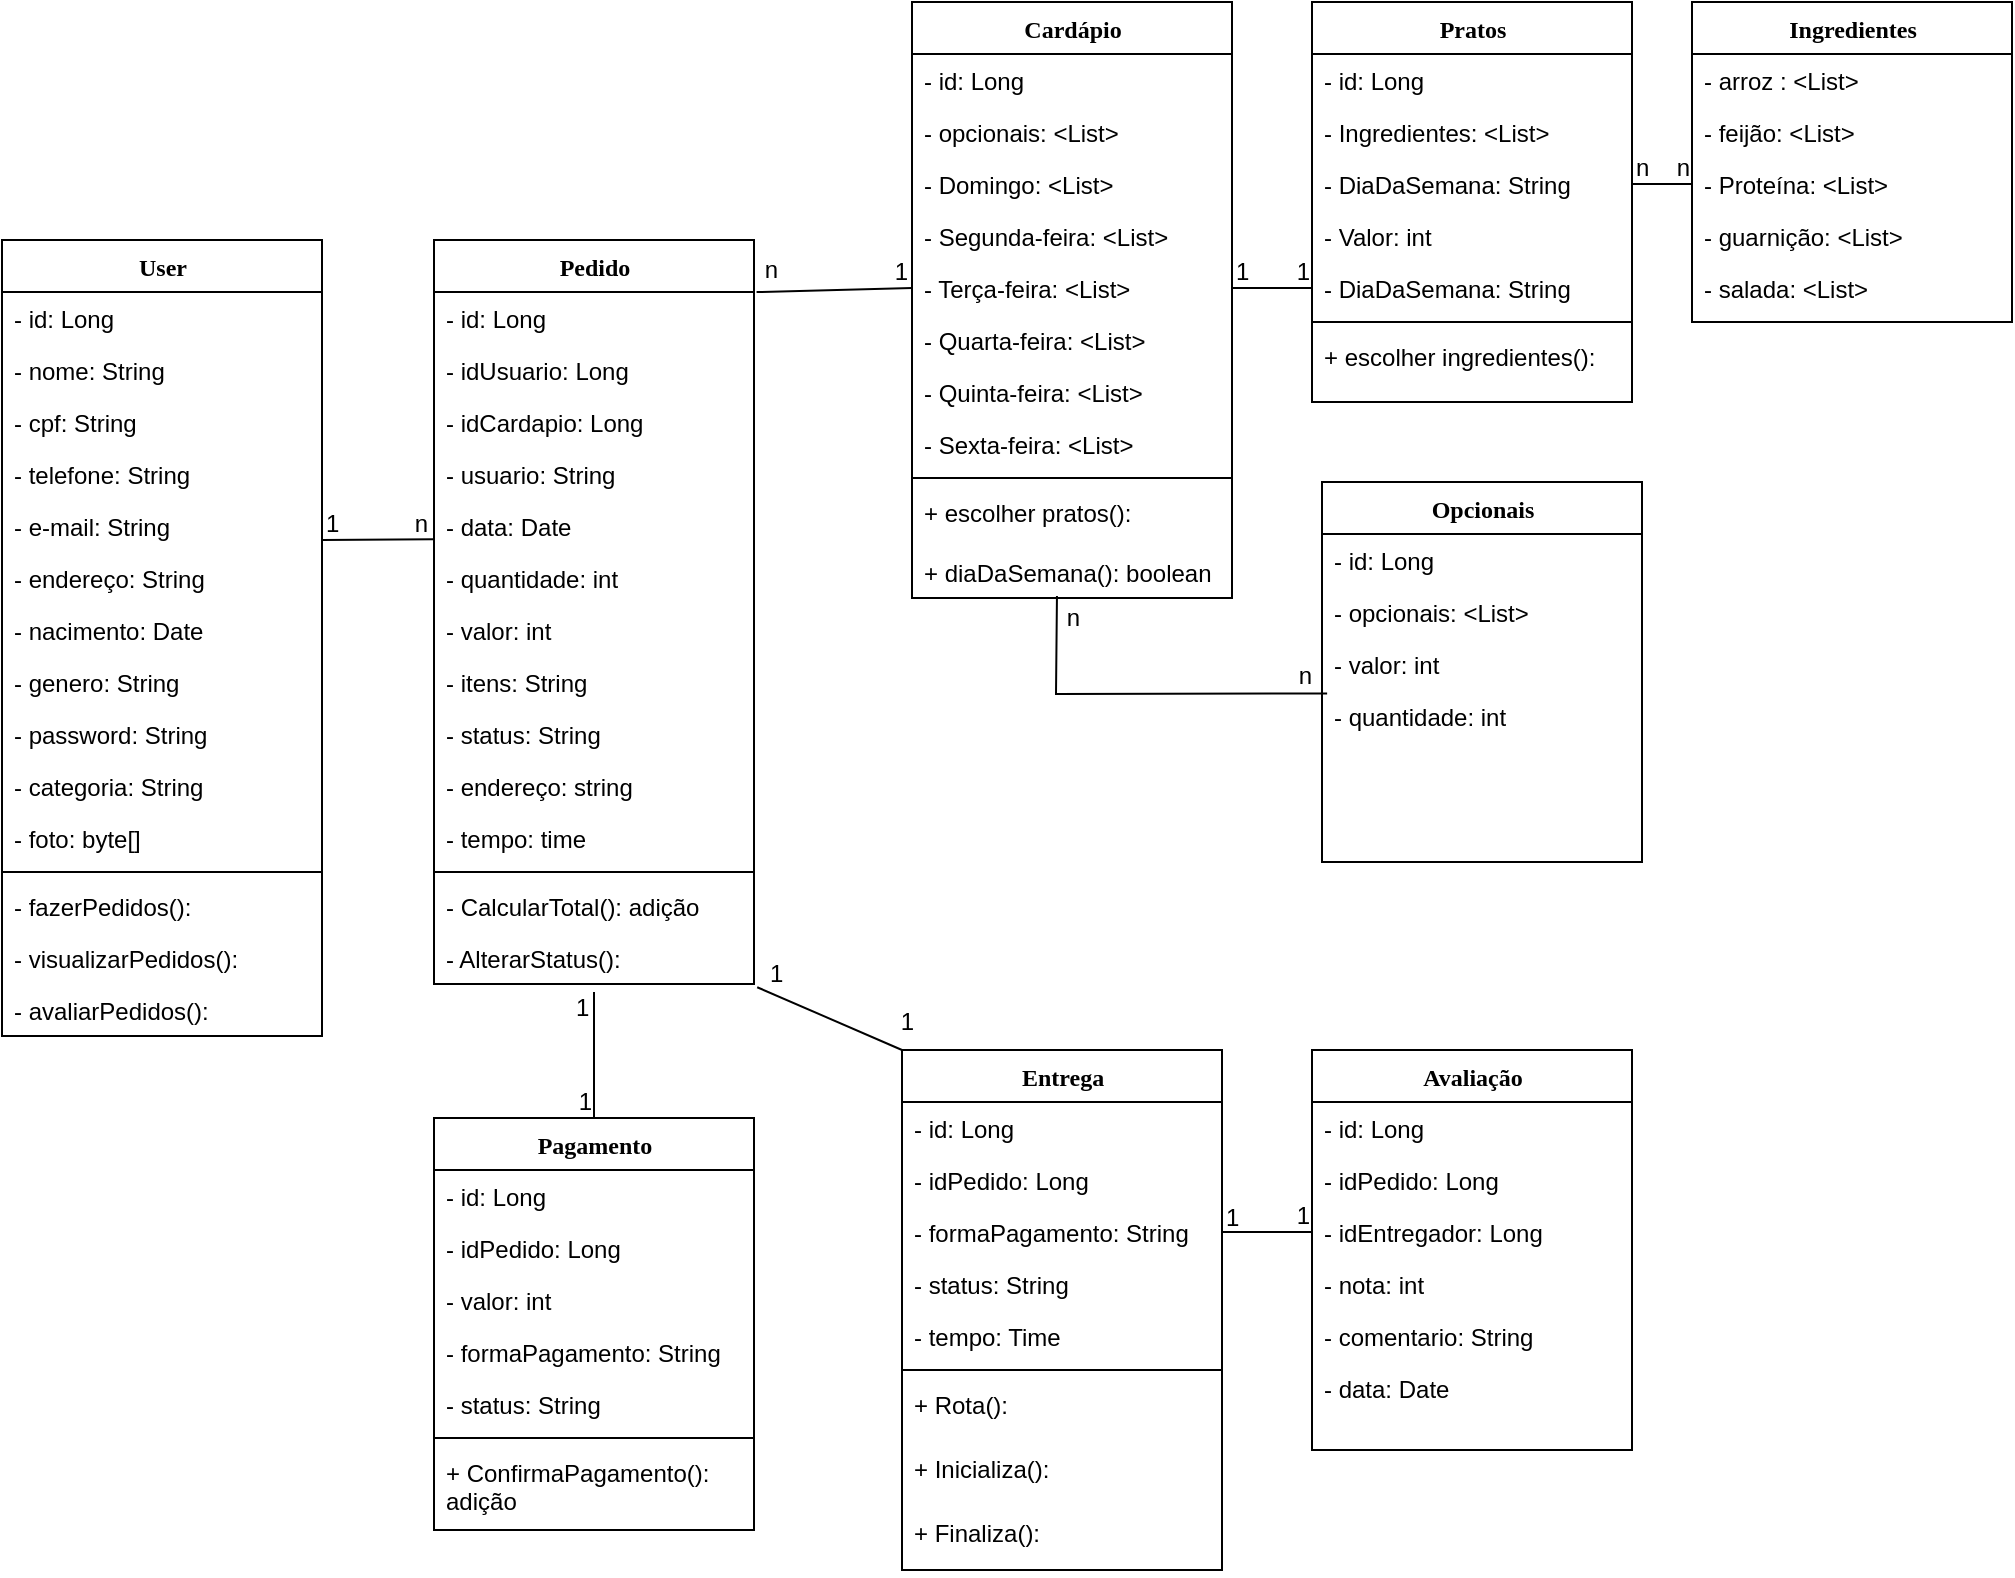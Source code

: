 <mxfile version="23.1.5" type="github">
  <diagram name="Page-1" id="9f46799a-70d6-7492-0946-bef42562c5a5">
    <mxGraphModel dx="1225" dy="448" grid="1" gridSize="10" guides="1" tooltips="1" connect="1" arrows="1" fold="1" page="1" pageScale="1" pageWidth="1100" pageHeight="850" background="none" math="0" shadow="0">
      <root>
        <mxCell id="0" />
        <mxCell id="1" parent="0" />
        <mxCell id="78961159f06e98e8-17" value="User" style="swimlane;html=1;fontStyle=1;align=center;verticalAlign=top;childLayout=stackLayout;horizontal=1;startSize=26;horizontalStack=0;resizeParent=1;resizeLast=0;collapsible=1;marginBottom=0;swimlaneFillColor=#ffffff;rounded=0;shadow=0;comic=0;labelBackgroundColor=none;strokeWidth=1;fillColor=none;fontFamily=Verdana;fontSize=12" parent="1" vertex="1">
          <mxGeometry x="20" y="139" width="160" height="398" as="geometry" />
        </mxCell>
        <mxCell id="78961159f06e98e8-21" value="- id: Long" style="text;html=1;strokeColor=none;fillColor=none;align=left;verticalAlign=top;spacingLeft=4;spacingRight=4;whiteSpace=wrap;overflow=hidden;rotatable=0;points=[[0,0.5],[1,0.5]];portConstraint=eastwest;" parent="78961159f06e98e8-17" vertex="1">
          <mxGeometry y="26" width="160" height="26" as="geometry" />
        </mxCell>
        <mxCell id="LVSfoBUtal7aQ-BoGcMX-21" value="- nome: String" style="text;html=1;strokeColor=none;fillColor=none;align=left;verticalAlign=top;spacingLeft=4;spacingRight=4;whiteSpace=wrap;overflow=hidden;rotatable=0;points=[[0,0.5],[1,0.5]];portConstraint=eastwest;" parent="78961159f06e98e8-17" vertex="1">
          <mxGeometry y="52" width="160" height="26" as="geometry" />
        </mxCell>
        <mxCell id="78961159f06e98e8-23" value="- cpf: String" style="text;html=1;strokeColor=none;fillColor=none;align=left;verticalAlign=top;spacingLeft=4;spacingRight=4;whiteSpace=wrap;overflow=hidden;rotatable=0;points=[[0,0.5],[1,0.5]];portConstraint=eastwest;" parent="78961159f06e98e8-17" vertex="1">
          <mxGeometry y="78" width="160" height="26" as="geometry" />
        </mxCell>
        <mxCell id="78961159f06e98e8-25" value="- telefone: String" style="text;html=1;strokeColor=none;fillColor=none;align=left;verticalAlign=top;spacingLeft=4;spacingRight=4;whiteSpace=wrap;overflow=hidden;rotatable=0;points=[[0,0.5],[1,0.5]];portConstraint=eastwest;" parent="78961159f06e98e8-17" vertex="1">
          <mxGeometry y="104" width="160" height="26" as="geometry" />
        </mxCell>
        <mxCell id="78961159f06e98e8-26" value="- e-mail: String" style="text;html=1;strokeColor=none;fillColor=none;align=left;verticalAlign=top;spacingLeft=4;spacingRight=4;whiteSpace=wrap;overflow=hidden;rotatable=0;points=[[0,0.5],[1,0.5]];portConstraint=eastwest;" parent="78961159f06e98e8-17" vertex="1">
          <mxGeometry y="130" width="160" height="26" as="geometry" />
        </mxCell>
        <mxCell id="78961159f06e98e8-24" value="- endereço: String&lt;div&gt;&lt;br&gt;&lt;/div&gt;" style="text;html=1;strokeColor=none;fillColor=none;align=left;verticalAlign=top;spacingLeft=4;spacingRight=4;whiteSpace=wrap;overflow=hidden;rotatable=0;points=[[0,0.5],[1,0.5]];portConstraint=eastwest;" parent="78961159f06e98e8-17" vertex="1">
          <mxGeometry y="156" width="160" height="26" as="geometry" />
        </mxCell>
        <mxCell id="LVSfoBUtal7aQ-BoGcMX-1" value="- nacimento: Date&lt;div&gt;&lt;br&gt;&lt;/div&gt;" style="text;html=1;strokeColor=none;fillColor=none;align=left;verticalAlign=top;spacingLeft=4;spacingRight=4;whiteSpace=wrap;overflow=hidden;rotatable=0;points=[[0,0.5],[1,0.5]];portConstraint=eastwest;" parent="78961159f06e98e8-17" vertex="1">
          <mxGeometry y="182" width="160" height="26" as="geometry" />
        </mxCell>
        <mxCell id="LVSfoBUtal7aQ-BoGcMX-2" value="- genero: String&lt;div&gt;&lt;br&gt;&lt;/div&gt;" style="text;html=1;strokeColor=none;fillColor=none;align=left;verticalAlign=top;spacingLeft=4;spacingRight=4;whiteSpace=wrap;overflow=hidden;rotatable=0;points=[[0,0.5],[1,0.5]];portConstraint=eastwest;" parent="78961159f06e98e8-17" vertex="1">
          <mxGeometry y="208" width="160" height="26" as="geometry" />
        </mxCell>
        <mxCell id="LVSfoBUtal7aQ-BoGcMX-3" value="- password: String&lt;div&gt;&lt;br&gt;&lt;/div&gt;" style="text;html=1;strokeColor=none;fillColor=none;align=left;verticalAlign=top;spacingLeft=4;spacingRight=4;whiteSpace=wrap;overflow=hidden;rotatable=0;points=[[0,0.5],[1,0.5]];portConstraint=eastwest;" parent="78961159f06e98e8-17" vertex="1">
          <mxGeometry y="234" width="160" height="26" as="geometry" />
        </mxCell>
        <mxCell id="LVSfoBUtal7aQ-BoGcMX-4" value="- categoria: String&lt;div&gt;&lt;br&gt;&lt;/div&gt;" style="text;html=1;strokeColor=none;fillColor=none;align=left;verticalAlign=top;spacingLeft=4;spacingRight=4;whiteSpace=wrap;overflow=hidden;rotatable=0;points=[[0,0.5],[1,0.5]];portConstraint=eastwest;" parent="78961159f06e98e8-17" vertex="1">
          <mxGeometry y="260" width="160" height="26" as="geometry" />
        </mxCell>
        <mxCell id="LVSfoBUtal7aQ-BoGcMX-5" value="- foto: byte[]&lt;div&gt;&lt;br&gt;&lt;/div&gt;" style="text;html=1;strokeColor=none;fillColor=none;align=left;verticalAlign=top;spacingLeft=4;spacingRight=4;whiteSpace=wrap;overflow=hidden;rotatable=0;points=[[0,0.5],[1,0.5]];portConstraint=eastwest;" parent="78961159f06e98e8-17" vertex="1">
          <mxGeometry y="286" width="160" height="26" as="geometry" />
        </mxCell>
        <mxCell id="78961159f06e98e8-19" value="" style="line;html=1;strokeWidth=1;fillColor=none;align=left;verticalAlign=middle;spacingTop=-1;spacingLeft=3;spacingRight=3;rotatable=0;labelPosition=right;points=[];portConstraint=eastwest;" parent="78961159f06e98e8-17" vertex="1">
          <mxGeometry y="312" width="160" height="8" as="geometry" />
        </mxCell>
        <mxCell id="LVSfoBUtal7aQ-BoGcMX-50" value="- fazerPedidos():" style="text;html=1;strokeColor=none;fillColor=none;align=left;verticalAlign=top;spacingLeft=4;spacingRight=4;whiteSpace=wrap;overflow=hidden;rotatable=0;points=[[0,0.5],[1,0.5]];portConstraint=eastwest;" parent="78961159f06e98e8-17" vertex="1">
          <mxGeometry y="320" width="160" height="26" as="geometry" />
        </mxCell>
        <mxCell id="LVSfoBUtal7aQ-BoGcMX-51" value="- visualizarPedidos():" style="text;html=1;strokeColor=none;fillColor=none;align=left;verticalAlign=top;spacingLeft=4;spacingRight=4;whiteSpace=wrap;overflow=hidden;rotatable=0;points=[[0,0.5],[1,0.5]];portConstraint=eastwest;" parent="78961159f06e98e8-17" vertex="1">
          <mxGeometry y="346" width="160" height="26" as="geometry" />
        </mxCell>
        <mxCell id="rGx-D_b44QxPL7IVL5x0-63" value="- avaliarPedidos():" style="text;html=1;strokeColor=none;fillColor=none;align=left;verticalAlign=top;spacingLeft=4;spacingRight=4;whiteSpace=wrap;overflow=hidden;rotatable=0;points=[[0,0.5],[1,0.5]];portConstraint=eastwest;" vertex="1" parent="78961159f06e98e8-17">
          <mxGeometry y="372" width="160" height="26" as="geometry" />
        </mxCell>
        <mxCell id="78961159f06e98e8-30" value="Cardápio" style="swimlane;html=1;fontStyle=1;align=center;verticalAlign=top;childLayout=stackLayout;horizontal=1;startSize=26;horizontalStack=0;resizeParent=1;resizeLast=0;collapsible=1;marginBottom=0;swimlaneFillColor=#ffffff;rounded=0;shadow=0;comic=0;labelBackgroundColor=none;strokeWidth=1;fillColor=none;fontFamily=Verdana;fontSize=12" parent="1" vertex="1">
          <mxGeometry x="475" y="20" width="160" height="298" as="geometry" />
        </mxCell>
        <mxCell id="78961159f06e98e8-31" value="- id: Long" style="text;html=1;strokeColor=none;fillColor=none;align=left;verticalAlign=top;spacingLeft=4;spacingRight=4;whiteSpace=wrap;overflow=hidden;rotatable=0;points=[[0,0.5],[1,0.5]];portConstraint=eastwest;" parent="78961159f06e98e8-30" vertex="1">
          <mxGeometry y="26" width="160" height="26" as="geometry" />
        </mxCell>
        <mxCell id="rGx-D_b44QxPL7IVL5x0-75" value="- opcionais: &amp;lt;List&amp;gt;" style="text;html=1;strokeColor=none;fillColor=none;align=left;verticalAlign=top;spacingLeft=4;spacingRight=4;whiteSpace=wrap;overflow=hidden;rotatable=0;points=[[0,0.5],[1,0.5]];portConstraint=eastwest;" vertex="1" parent="78961159f06e98e8-30">
          <mxGeometry y="52" width="160" height="26" as="geometry" />
        </mxCell>
        <mxCell id="rGx-D_b44QxPL7IVL5x0-22" value="- Domingo: &amp;lt;List&amp;gt;" style="text;html=1;strokeColor=none;fillColor=none;align=left;verticalAlign=top;spacingLeft=4;spacingRight=4;whiteSpace=wrap;overflow=hidden;rotatable=0;points=[[0,0.5],[1,0.5]];portConstraint=eastwest;" vertex="1" parent="78961159f06e98e8-30">
          <mxGeometry y="78" width="160" height="26" as="geometry" />
        </mxCell>
        <mxCell id="LVSfoBUtal7aQ-BoGcMX-16" value="- Segunda-feira: &amp;lt;List&amp;gt;" style="text;html=1;strokeColor=none;fillColor=none;align=left;verticalAlign=top;spacingLeft=4;spacingRight=4;whiteSpace=wrap;overflow=hidden;rotatable=0;points=[[0,0.5],[1,0.5]];portConstraint=eastwest;" parent="78961159f06e98e8-30" vertex="1">
          <mxGeometry y="104" width="160" height="26" as="geometry" />
        </mxCell>
        <mxCell id="LVSfoBUtal7aQ-BoGcMX-17" value="- Terça-feira: &amp;lt;List&amp;gt;" style="text;html=1;strokeColor=none;fillColor=none;align=left;verticalAlign=top;spacingLeft=4;spacingRight=4;whiteSpace=wrap;overflow=hidden;rotatable=0;points=[[0,0.5],[1,0.5]];portConstraint=eastwest;" parent="78961159f06e98e8-30" vertex="1">
          <mxGeometry y="130" width="160" height="26" as="geometry" />
        </mxCell>
        <mxCell id="LVSfoBUtal7aQ-BoGcMX-18" value="- Quarta-feira: &amp;lt;List&amp;gt;" style="text;html=1;strokeColor=none;fillColor=none;align=left;verticalAlign=top;spacingLeft=4;spacingRight=4;whiteSpace=wrap;overflow=hidden;rotatable=0;points=[[0,0.5],[1,0.5]];portConstraint=eastwest;" parent="78961159f06e98e8-30" vertex="1">
          <mxGeometry y="156" width="160" height="26" as="geometry" />
        </mxCell>
        <mxCell id="rGx-D_b44QxPL7IVL5x0-26" value="- Quinta-feira: &amp;lt;List&amp;gt;" style="text;html=1;strokeColor=none;fillColor=none;align=left;verticalAlign=top;spacingLeft=4;spacingRight=4;whiteSpace=wrap;overflow=hidden;rotatable=0;points=[[0,0.5],[1,0.5]];portConstraint=eastwest;" vertex="1" parent="78961159f06e98e8-30">
          <mxGeometry y="182" width="160" height="26" as="geometry" />
        </mxCell>
        <mxCell id="rGx-D_b44QxPL7IVL5x0-27" value="- Sexta-feira: &amp;lt;List&amp;gt;" style="text;html=1;strokeColor=none;fillColor=none;align=left;verticalAlign=top;spacingLeft=4;spacingRight=4;whiteSpace=wrap;overflow=hidden;rotatable=0;points=[[0,0.5],[1,0.5]];portConstraint=eastwest;" vertex="1" parent="78961159f06e98e8-30">
          <mxGeometry y="208" width="160" height="26" as="geometry" />
        </mxCell>
        <mxCell id="78961159f06e98e8-38" value="" style="line;html=1;strokeWidth=1;fillColor=none;align=left;verticalAlign=middle;spacingTop=-1;spacingLeft=3;spacingRight=3;rotatable=0;labelPosition=right;points=[];portConstraint=eastwest;" parent="78961159f06e98e8-30" vertex="1">
          <mxGeometry y="234" width="160" height="8" as="geometry" />
        </mxCell>
        <mxCell id="rGx-D_b44QxPL7IVL5x0-25" value="+ escolher pratos():&amp;nbsp;" style="text;html=1;strokeColor=none;fillColor=none;align=left;verticalAlign=top;spacingLeft=4;spacingRight=4;whiteSpace=wrap;overflow=hidden;rotatable=0;points=[[0,0.5],[1,0.5]];portConstraint=eastwest;" vertex="1" parent="78961159f06e98e8-30">
          <mxGeometry y="242" width="160" height="30" as="geometry" />
        </mxCell>
        <mxCell id="78961159f06e98e8-42" value="+ diaDaSemana(): boolean" style="text;html=1;strokeColor=none;fillColor=none;align=left;verticalAlign=top;spacingLeft=4;spacingRight=4;whiteSpace=wrap;overflow=hidden;rotatable=0;points=[[0,0.5],[1,0.5]];portConstraint=eastwest;" parent="78961159f06e98e8-30" vertex="1">
          <mxGeometry y="272" width="160" height="26" as="geometry" />
        </mxCell>
        <mxCell id="78961159f06e98e8-43" value="Avaliação" style="swimlane;html=1;fontStyle=1;align=center;verticalAlign=top;childLayout=stackLayout;horizontal=1;startSize=26;horizontalStack=0;resizeParent=1;resizeLast=0;collapsible=1;marginBottom=0;swimlaneFillColor=#ffffff;rounded=0;shadow=0;comic=0;labelBackgroundColor=none;strokeWidth=1;fillColor=none;fontFamily=Verdana;fontSize=12" parent="1" vertex="1">
          <mxGeometry x="675" y="544" width="160" height="200" as="geometry" />
        </mxCell>
        <mxCell id="78961159f06e98e8-44" value="- id: Long" style="text;html=1;strokeColor=none;fillColor=none;align=left;verticalAlign=top;spacingLeft=4;spacingRight=4;whiteSpace=wrap;overflow=hidden;rotatable=0;points=[[0,0.5],[1,0.5]];portConstraint=eastwest;" parent="78961159f06e98e8-43" vertex="1">
          <mxGeometry y="26" width="160" height="26" as="geometry" />
        </mxCell>
        <mxCell id="78961159f06e98e8-45" value="- idPedido: Long" style="text;html=1;strokeColor=none;fillColor=none;align=left;verticalAlign=top;spacingLeft=4;spacingRight=4;whiteSpace=wrap;overflow=hidden;rotatable=0;points=[[0,0.5],[1,0.5]];portConstraint=eastwest;" parent="78961159f06e98e8-43" vertex="1">
          <mxGeometry y="52" width="160" height="26" as="geometry" />
        </mxCell>
        <mxCell id="78961159f06e98e8-49" value="- idEntregador: Long" style="text;html=1;strokeColor=none;fillColor=none;align=left;verticalAlign=top;spacingLeft=4;spacingRight=4;whiteSpace=wrap;overflow=hidden;rotatable=0;points=[[0,0.5],[1,0.5]];portConstraint=eastwest;" parent="78961159f06e98e8-43" vertex="1">
          <mxGeometry y="78" width="160" height="26" as="geometry" />
        </mxCell>
        <mxCell id="LVSfoBUtal7aQ-BoGcMX-27" value="- nota: int" style="text;html=1;strokeColor=none;fillColor=none;align=left;verticalAlign=top;spacingLeft=4;spacingRight=4;whiteSpace=wrap;overflow=hidden;rotatable=0;points=[[0,0.5],[1,0.5]];portConstraint=eastwest;" parent="78961159f06e98e8-43" vertex="1">
          <mxGeometry y="104" width="160" height="26" as="geometry" />
        </mxCell>
        <mxCell id="LVSfoBUtal7aQ-BoGcMX-28" value="- comentario: String" style="text;html=1;strokeColor=none;fillColor=none;align=left;verticalAlign=top;spacingLeft=4;spacingRight=4;whiteSpace=wrap;overflow=hidden;rotatable=0;points=[[0,0.5],[1,0.5]];portConstraint=eastwest;" parent="78961159f06e98e8-43" vertex="1">
          <mxGeometry y="130" width="160" height="26" as="geometry" />
        </mxCell>
        <mxCell id="LVSfoBUtal7aQ-BoGcMX-29" value="- data: Date" style="text;html=1;strokeColor=none;fillColor=none;align=left;verticalAlign=top;spacingLeft=4;spacingRight=4;whiteSpace=wrap;overflow=hidden;rotatable=0;points=[[0,0.5],[1,0.5]];portConstraint=eastwest;" parent="78961159f06e98e8-43" vertex="1">
          <mxGeometry y="156" width="160" height="26" as="geometry" />
        </mxCell>
        <mxCell id="78961159f06e98e8-69" value="Pedido" style="swimlane;html=1;fontStyle=1;align=center;verticalAlign=top;childLayout=stackLayout;horizontal=1;startSize=26;horizontalStack=0;resizeParent=1;resizeLast=0;collapsible=1;marginBottom=0;swimlaneFillColor=#ffffff;rounded=0;shadow=0;comic=0;labelBackgroundColor=none;strokeWidth=1;fillColor=none;fontFamily=Verdana;fontSize=12" parent="1" vertex="1">
          <mxGeometry x="236" y="139" width="160" height="372" as="geometry" />
        </mxCell>
        <mxCell id="LVSfoBUtal7aQ-BoGcMX-22" value="- id: Long" style="text;html=1;strokeColor=none;fillColor=none;align=left;verticalAlign=top;spacingLeft=4;spacingRight=4;whiteSpace=wrap;overflow=hidden;rotatable=0;points=[[0,0.5],[1,0.5]];portConstraint=eastwest;" parent="78961159f06e98e8-69" vertex="1">
          <mxGeometry y="26" width="160" height="26" as="geometry" />
        </mxCell>
        <mxCell id="LVSfoBUtal7aQ-BoGcMX-23" value="- idUsuario: Long" style="text;html=1;strokeColor=none;fillColor=none;align=left;verticalAlign=top;spacingLeft=4;spacingRight=4;whiteSpace=wrap;overflow=hidden;rotatable=0;points=[[0,0.5],[1,0.5]];portConstraint=eastwest;" parent="78961159f06e98e8-69" vertex="1">
          <mxGeometry y="52" width="160" height="26" as="geometry" />
        </mxCell>
        <mxCell id="rGx-D_b44QxPL7IVL5x0-43" value="- idCardapio: Long" style="text;html=1;strokeColor=none;fillColor=none;align=left;verticalAlign=top;spacingLeft=4;spacingRight=4;whiteSpace=wrap;overflow=hidden;rotatable=0;points=[[0,0.5],[1,0.5]];portConstraint=eastwest;" vertex="1" parent="78961159f06e98e8-69">
          <mxGeometry y="78" width="160" height="26" as="geometry" />
        </mxCell>
        <mxCell id="LVSfoBUtal7aQ-BoGcMX-24" value="- usuario: String" style="text;html=1;strokeColor=none;fillColor=none;align=left;verticalAlign=top;spacingLeft=4;spacingRight=4;whiteSpace=wrap;overflow=hidden;rotatable=0;points=[[0,0.5],[1,0.5]];portConstraint=eastwest;" parent="78961159f06e98e8-69" vertex="1">
          <mxGeometry y="104" width="160" height="26" as="geometry" />
        </mxCell>
        <mxCell id="78961159f06e98e8-71" value="- data: Date" style="text;html=1;strokeColor=none;fillColor=none;align=left;verticalAlign=top;spacingLeft=4;spacingRight=4;whiteSpace=wrap;overflow=hidden;rotatable=0;points=[[0,0.5],[1,0.5]];portConstraint=eastwest;" parent="78961159f06e98e8-69" vertex="1">
          <mxGeometry y="130" width="160" height="26" as="geometry" />
        </mxCell>
        <mxCell id="rGx-D_b44QxPL7IVL5x0-80" value="- quantidade: int" style="text;html=1;strokeColor=none;fillColor=none;align=left;verticalAlign=top;spacingLeft=4;spacingRight=4;whiteSpace=wrap;overflow=hidden;rotatable=0;points=[[0,0.5],[1,0.5]];portConstraint=eastwest;" vertex="1" parent="78961159f06e98e8-69">
          <mxGeometry y="156" width="160" height="26" as="geometry" />
        </mxCell>
        <mxCell id="78961159f06e98e8-72" value="- valor: int" style="text;html=1;strokeColor=none;fillColor=none;align=left;verticalAlign=top;spacingLeft=4;spacingRight=4;whiteSpace=wrap;overflow=hidden;rotatable=0;points=[[0,0.5],[1,0.5]];portConstraint=eastwest;" parent="78961159f06e98e8-69" vertex="1">
          <mxGeometry y="182" width="160" height="26" as="geometry" />
        </mxCell>
        <mxCell id="78961159f06e98e8-74" value="- itens: String" style="text;html=1;strokeColor=none;fillColor=none;align=left;verticalAlign=top;spacingLeft=4;spacingRight=4;whiteSpace=wrap;overflow=hidden;rotatable=0;points=[[0,0.5],[1,0.5]];portConstraint=eastwest;" parent="78961159f06e98e8-69" vertex="1">
          <mxGeometry y="208" width="160" height="26" as="geometry" />
        </mxCell>
        <mxCell id="78961159f06e98e8-75" value="- status: String" style="text;html=1;strokeColor=none;fillColor=none;align=left;verticalAlign=top;spacingLeft=4;spacingRight=4;whiteSpace=wrap;overflow=hidden;rotatable=0;points=[[0,0.5],[1,0.5]];portConstraint=eastwest;" parent="78961159f06e98e8-69" vertex="1">
          <mxGeometry y="234" width="160" height="26" as="geometry" />
        </mxCell>
        <mxCell id="78961159f06e98e8-76" value="- endereço: string" style="text;html=1;strokeColor=none;fillColor=none;align=left;verticalAlign=top;spacingLeft=4;spacingRight=4;whiteSpace=wrap;overflow=hidden;rotatable=0;points=[[0,0.5],[1,0.5]];portConstraint=eastwest;" parent="78961159f06e98e8-69" vertex="1">
          <mxGeometry y="260" width="160" height="26" as="geometry" />
        </mxCell>
        <mxCell id="rGx-D_b44QxPL7IVL5x0-44" value="- tempo: time" style="text;html=1;strokeColor=none;fillColor=none;align=left;verticalAlign=top;spacingLeft=4;spacingRight=4;whiteSpace=wrap;overflow=hidden;rotatable=0;points=[[0,0.5],[1,0.5]];portConstraint=eastwest;" vertex="1" parent="78961159f06e98e8-69">
          <mxGeometry y="286" width="160" height="26" as="geometry" />
        </mxCell>
        <mxCell id="78961159f06e98e8-77" value="" style="line;html=1;strokeWidth=1;fillColor=none;align=left;verticalAlign=middle;spacingTop=-1;spacingLeft=3;spacingRight=3;rotatable=0;labelPosition=right;points=[];portConstraint=eastwest;" parent="78961159f06e98e8-69" vertex="1">
          <mxGeometry y="312" width="160" height="8" as="geometry" />
        </mxCell>
        <mxCell id="rGx-D_b44QxPL7IVL5x0-62" value="- CalcularTotal(): adição" style="text;html=1;strokeColor=none;fillColor=none;align=left;verticalAlign=top;spacingLeft=4;spacingRight=4;whiteSpace=wrap;overflow=hidden;rotatable=0;points=[[0,0.5],[1,0.5]];portConstraint=eastwest;" vertex="1" parent="78961159f06e98e8-69">
          <mxGeometry y="320" width="160" height="26" as="geometry" />
        </mxCell>
        <mxCell id="78961159f06e98e8-81" value="- AlterarStatus():" style="text;html=1;strokeColor=none;fillColor=none;align=left;verticalAlign=top;spacingLeft=4;spacingRight=4;whiteSpace=wrap;overflow=hidden;rotatable=0;points=[[0,0.5],[1,0.5]];portConstraint=eastwest;" parent="78961159f06e98e8-69" vertex="1">
          <mxGeometry y="346" width="160" height="26" as="geometry" />
        </mxCell>
        <mxCell id="LVSfoBUtal7aQ-BoGcMX-31" value="Pagamento" style="swimlane;html=1;fontStyle=1;align=center;verticalAlign=top;childLayout=stackLayout;horizontal=1;startSize=26;horizontalStack=0;resizeParent=1;resizeLast=0;collapsible=1;marginBottom=0;swimlaneFillColor=#ffffff;rounded=0;shadow=0;comic=0;labelBackgroundColor=none;strokeWidth=1;fillColor=none;fontFamily=Verdana;fontSize=12" parent="1" vertex="1">
          <mxGeometry x="236" y="578" width="160" height="206" as="geometry" />
        </mxCell>
        <mxCell id="LVSfoBUtal7aQ-BoGcMX-32" value="- id: Long" style="text;html=1;strokeColor=none;fillColor=none;align=left;verticalAlign=top;spacingLeft=4;spacingRight=4;whiteSpace=wrap;overflow=hidden;rotatable=0;points=[[0,0.5],[1,0.5]];portConstraint=eastwest;" parent="LVSfoBUtal7aQ-BoGcMX-31" vertex="1">
          <mxGeometry y="26" width="160" height="26" as="geometry" />
        </mxCell>
        <mxCell id="LVSfoBUtal7aQ-BoGcMX-33" value="- idPedido: Long" style="text;html=1;strokeColor=none;fillColor=none;align=left;verticalAlign=top;spacingLeft=4;spacingRight=4;whiteSpace=wrap;overflow=hidden;rotatable=0;points=[[0,0.5],[1,0.5]];portConstraint=eastwest;" parent="LVSfoBUtal7aQ-BoGcMX-31" vertex="1">
          <mxGeometry y="52" width="160" height="26" as="geometry" />
        </mxCell>
        <mxCell id="rGx-D_b44QxPL7IVL5x0-81" value="- valor: int" style="text;html=1;strokeColor=none;fillColor=none;align=left;verticalAlign=top;spacingLeft=4;spacingRight=4;whiteSpace=wrap;overflow=hidden;rotatable=0;points=[[0,0.5],[1,0.5]];portConstraint=eastwest;" vertex="1" parent="LVSfoBUtal7aQ-BoGcMX-31">
          <mxGeometry y="78" width="160" height="26" as="geometry" />
        </mxCell>
        <mxCell id="LVSfoBUtal7aQ-BoGcMX-35" value="- formaPagamento: String" style="text;html=1;strokeColor=none;fillColor=none;align=left;verticalAlign=top;spacingLeft=4;spacingRight=4;whiteSpace=wrap;overflow=hidden;rotatable=0;points=[[0,0.5],[1,0.5]];portConstraint=eastwest;" parent="LVSfoBUtal7aQ-BoGcMX-31" vertex="1">
          <mxGeometry y="104" width="160" height="26" as="geometry" />
        </mxCell>
        <mxCell id="LVSfoBUtal7aQ-BoGcMX-36" value="- status: String" style="text;html=1;strokeColor=none;fillColor=none;align=left;verticalAlign=top;spacingLeft=4;spacingRight=4;whiteSpace=wrap;overflow=hidden;rotatable=0;points=[[0,0.5],[1,0.5]];portConstraint=eastwest;" parent="LVSfoBUtal7aQ-BoGcMX-31" vertex="1">
          <mxGeometry y="130" width="160" height="26" as="geometry" />
        </mxCell>
        <mxCell id="LVSfoBUtal7aQ-BoGcMX-38" value="" style="line;html=1;strokeWidth=1;fillColor=none;align=left;verticalAlign=middle;spacingTop=-1;spacingLeft=3;spacingRight=3;rotatable=0;labelPosition=right;points=[];portConstraint=eastwest;" parent="LVSfoBUtal7aQ-BoGcMX-31" vertex="1">
          <mxGeometry y="156" width="160" height="8" as="geometry" />
        </mxCell>
        <mxCell id="LVSfoBUtal7aQ-BoGcMX-39" value="+ ConfirmaPagamento(): adição" style="text;html=1;strokeColor=none;fillColor=none;align=left;verticalAlign=top;spacingLeft=4;spacingRight=4;whiteSpace=wrap;overflow=hidden;rotatable=0;points=[[0,0.5],[1,0.5]];portConstraint=eastwest;" parent="LVSfoBUtal7aQ-BoGcMX-31" vertex="1">
          <mxGeometry y="164" width="160" height="42" as="geometry" />
        </mxCell>
        <mxCell id="LVSfoBUtal7aQ-BoGcMX-40" value="Entrega" style="swimlane;html=1;fontStyle=1;align=center;verticalAlign=top;childLayout=stackLayout;horizontal=1;startSize=26;horizontalStack=0;resizeParent=1;resizeLast=0;collapsible=1;marginBottom=0;swimlaneFillColor=#ffffff;rounded=0;shadow=0;comic=0;labelBackgroundColor=none;strokeWidth=1;fillColor=none;fontFamily=Verdana;fontSize=12" parent="1" vertex="1">
          <mxGeometry x="470" y="544" width="160" height="260" as="geometry" />
        </mxCell>
        <mxCell id="LVSfoBUtal7aQ-BoGcMX-41" value="- id: Long" style="text;html=1;strokeColor=none;fillColor=none;align=left;verticalAlign=top;spacingLeft=4;spacingRight=4;whiteSpace=wrap;overflow=hidden;rotatable=0;points=[[0,0.5],[1,0.5]];portConstraint=eastwest;" parent="LVSfoBUtal7aQ-BoGcMX-40" vertex="1">
          <mxGeometry y="26" width="160" height="26" as="geometry" />
        </mxCell>
        <mxCell id="LVSfoBUtal7aQ-BoGcMX-42" value="- idPedido: Long" style="text;html=1;strokeColor=none;fillColor=none;align=left;verticalAlign=top;spacingLeft=4;spacingRight=4;whiteSpace=wrap;overflow=hidden;rotatable=0;points=[[0,0.5],[1,0.5]];portConstraint=eastwest;" parent="LVSfoBUtal7aQ-BoGcMX-40" vertex="1">
          <mxGeometry y="52" width="160" height="26" as="geometry" />
        </mxCell>
        <mxCell id="LVSfoBUtal7aQ-BoGcMX-43" value="- formaPagamento: String" style="text;html=1;strokeColor=none;fillColor=none;align=left;verticalAlign=top;spacingLeft=4;spacingRight=4;whiteSpace=wrap;overflow=hidden;rotatable=0;points=[[0,0.5],[1,0.5]];portConstraint=eastwest;" parent="LVSfoBUtal7aQ-BoGcMX-40" vertex="1">
          <mxGeometry y="78" width="160" height="26" as="geometry" />
        </mxCell>
        <mxCell id="LVSfoBUtal7aQ-BoGcMX-44" value="- status: String" style="text;html=1;strokeColor=none;fillColor=none;align=left;verticalAlign=top;spacingLeft=4;spacingRight=4;whiteSpace=wrap;overflow=hidden;rotatable=0;points=[[0,0.5],[1,0.5]];portConstraint=eastwest;" parent="LVSfoBUtal7aQ-BoGcMX-40" vertex="1">
          <mxGeometry y="104" width="160" height="26" as="geometry" />
        </mxCell>
        <mxCell id="rGx-D_b44QxPL7IVL5x0-65" value="- tempo: Time" style="text;html=1;strokeColor=none;fillColor=none;align=left;verticalAlign=top;spacingLeft=4;spacingRight=4;whiteSpace=wrap;overflow=hidden;rotatable=0;points=[[0,0.5],[1,0.5]];portConstraint=eastwest;" vertex="1" parent="LVSfoBUtal7aQ-BoGcMX-40">
          <mxGeometry y="130" width="160" height="26" as="geometry" />
        </mxCell>
        <mxCell id="LVSfoBUtal7aQ-BoGcMX-45" value="" style="line;html=1;strokeWidth=1;fillColor=none;align=left;verticalAlign=middle;spacingTop=-1;spacingLeft=3;spacingRight=3;rotatable=0;labelPosition=right;points=[];portConstraint=eastwest;" parent="LVSfoBUtal7aQ-BoGcMX-40" vertex="1">
          <mxGeometry y="156" width="160" height="8" as="geometry" />
        </mxCell>
        <mxCell id="LVSfoBUtal7aQ-BoGcMX-46" value="+ Rota():&amp;nbsp;" style="text;html=1;strokeColor=none;fillColor=none;align=left;verticalAlign=top;spacingLeft=4;spacingRight=4;whiteSpace=wrap;overflow=hidden;rotatable=0;points=[[0,0.5],[1,0.5]];portConstraint=eastwest;" parent="LVSfoBUtal7aQ-BoGcMX-40" vertex="1">
          <mxGeometry y="164" width="160" height="32" as="geometry" />
        </mxCell>
        <mxCell id="LVSfoBUtal7aQ-BoGcMX-49" value="+ Inicializa():&amp;nbsp;" style="text;html=1;strokeColor=none;fillColor=none;align=left;verticalAlign=top;spacingLeft=4;spacingRight=4;whiteSpace=wrap;overflow=hidden;rotatable=0;points=[[0,0.5],[1,0.5]];portConstraint=eastwest;" parent="LVSfoBUtal7aQ-BoGcMX-40" vertex="1">
          <mxGeometry y="196" width="160" height="32" as="geometry" />
        </mxCell>
        <mxCell id="LVSfoBUtal7aQ-BoGcMX-48" value="+ Finaliza():&amp;nbsp;" style="text;html=1;strokeColor=none;fillColor=none;align=left;verticalAlign=top;spacingLeft=4;spacingRight=4;whiteSpace=wrap;overflow=hidden;rotatable=0;points=[[0,0.5],[1,0.5]];portConstraint=eastwest;" parent="LVSfoBUtal7aQ-BoGcMX-40" vertex="1">
          <mxGeometry y="228" width="160" height="32" as="geometry" />
        </mxCell>
        <mxCell id="rGx-D_b44QxPL7IVL5x0-1" value="Pratos" style="swimlane;html=1;fontStyle=1;align=center;verticalAlign=top;childLayout=stackLayout;horizontal=1;startSize=26;horizontalStack=0;resizeParent=1;resizeLast=0;collapsible=1;marginBottom=0;swimlaneFillColor=#ffffff;rounded=0;shadow=0;comic=0;labelBackgroundColor=none;strokeWidth=1;fillColor=none;fontFamily=Verdana;fontSize=12" vertex="1" parent="1">
          <mxGeometry x="675" y="20" width="160" height="200" as="geometry" />
        </mxCell>
        <mxCell id="rGx-D_b44QxPL7IVL5x0-2" value="- id: Long" style="text;html=1;strokeColor=none;fillColor=none;align=left;verticalAlign=top;spacingLeft=4;spacingRight=4;whiteSpace=wrap;overflow=hidden;rotatable=0;points=[[0,0.5],[1,0.5]];portConstraint=eastwest;" vertex="1" parent="rGx-D_b44QxPL7IVL5x0-1">
          <mxGeometry y="26" width="160" height="26" as="geometry" />
        </mxCell>
        <mxCell id="rGx-D_b44QxPL7IVL5x0-21" value="- Ingredientes: &amp;lt;List&amp;gt;" style="text;html=1;strokeColor=none;fillColor=none;align=left;verticalAlign=top;spacingLeft=4;spacingRight=4;whiteSpace=wrap;overflow=hidden;rotatable=0;points=[[0,0.5],[1,0.5]];portConstraint=eastwest;" vertex="1" parent="rGx-D_b44QxPL7IVL5x0-1">
          <mxGeometry y="52" width="160" height="26" as="geometry" />
        </mxCell>
        <mxCell id="rGx-D_b44QxPL7IVL5x0-3" value="- DiaDaSemana: String" style="text;html=1;strokeColor=none;fillColor=none;align=left;verticalAlign=top;spacingLeft=4;spacingRight=4;whiteSpace=wrap;overflow=hidden;rotatable=0;points=[[0,0.5],[1,0.5]];portConstraint=eastwest;" vertex="1" parent="rGx-D_b44QxPL7IVL5x0-1">
          <mxGeometry y="78" width="160" height="26" as="geometry" />
        </mxCell>
        <mxCell id="rGx-D_b44QxPL7IVL5x0-46" value="- Valor: int" style="text;html=1;strokeColor=none;fillColor=none;align=left;verticalAlign=top;spacingLeft=4;spacingRight=4;whiteSpace=wrap;overflow=hidden;rotatable=0;points=[[0,0.5],[1,0.5]];portConstraint=eastwest;" vertex="1" parent="rGx-D_b44QxPL7IVL5x0-1">
          <mxGeometry y="104" width="160" height="26" as="geometry" />
        </mxCell>
        <mxCell id="rGx-D_b44QxPL7IVL5x0-47" value="- DiaDaSemana: String" style="text;html=1;strokeColor=none;fillColor=none;align=left;verticalAlign=top;spacingLeft=4;spacingRight=4;whiteSpace=wrap;overflow=hidden;rotatable=0;points=[[0,0.5],[1,0.5]];portConstraint=eastwest;" vertex="1" parent="rGx-D_b44QxPL7IVL5x0-1">
          <mxGeometry y="130" width="160" height="26" as="geometry" />
        </mxCell>
        <mxCell id="rGx-D_b44QxPL7IVL5x0-23" value="" style="line;html=1;strokeWidth=1;fillColor=none;align=left;verticalAlign=middle;spacingTop=-1;spacingLeft=3;spacingRight=3;rotatable=0;labelPosition=right;points=[];portConstraint=eastwest;" vertex="1" parent="rGx-D_b44QxPL7IVL5x0-1">
          <mxGeometry y="156" width="160" height="8" as="geometry" />
        </mxCell>
        <mxCell id="rGx-D_b44QxPL7IVL5x0-24" value="+ escolher ingredientes():&amp;nbsp;" style="text;html=1;strokeColor=none;fillColor=none;align=left;verticalAlign=top;spacingLeft=4;spacingRight=4;whiteSpace=wrap;overflow=hidden;rotatable=0;points=[[0,0.5],[1,0.5]];portConstraint=eastwest;" vertex="1" parent="rGx-D_b44QxPL7IVL5x0-1">
          <mxGeometry y="164" width="160" height="28" as="geometry" />
        </mxCell>
        <mxCell id="rGx-D_b44QxPL7IVL5x0-11" value="Ingredientes" style="swimlane;html=1;fontStyle=1;align=center;verticalAlign=top;childLayout=stackLayout;horizontal=1;startSize=26;horizontalStack=0;resizeParent=1;resizeLast=0;collapsible=1;marginBottom=0;swimlaneFillColor=#ffffff;rounded=0;shadow=0;comic=0;labelBackgroundColor=none;strokeWidth=1;fillColor=none;fontFamily=Verdana;fontSize=12" vertex="1" parent="1">
          <mxGeometry x="865" y="20" width="160" height="160" as="geometry" />
        </mxCell>
        <mxCell id="rGx-D_b44QxPL7IVL5x0-12" value="- arroz : &amp;lt;List&amp;gt;" style="text;html=1;strokeColor=none;fillColor=none;align=left;verticalAlign=top;spacingLeft=4;spacingRight=4;whiteSpace=wrap;overflow=hidden;rotatable=0;points=[[0,0.5],[1,0.5]];portConstraint=eastwest;" vertex="1" parent="rGx-D_b44QxPL7IVL5x0-11">
          <mxGeometry y="26" width="160" height="26" as="geometry" />
        </mxCell>
        <mxCell id="rGx-D_b44QxPL7IVL5x0-13" value="- feijão: &amp;lt;List&amp;gt;" style="text;html=1;strokeColor=none;fillColor=none;align=left;verticalAlign=top;spacingLeft=4;spacingRight=4;whiteSpace=wrap;overflow=hidden;rotatable=0;points=[[0,0.5],[1,0.5]];portConstraint=eastwest;" vertex="1" parent="rGx-D_b44QxPL7IVL5x0-11">
          <mxGeometry y="52" width="160" height="26" as="geometry" />
        </mxCell>
        <mxCell id="rGx-D_b44QxPL7IVL5x0-14" value="- Proteína: &amp;lt;List&amp;gt;" style="text;html=1;strokeColor=none;fillColor=none;align=left;verticalAlign=top;spacingLeft=4;spacingRight=4;whiteSpace=wrap;overflow=hidden;rotatable=0;points=[[0,0.5],[1,0.5]];portConstraint=eastwest;" vertex="1" parent="rGx-D_b44QxPL7IVL5x0-11">
          <mxGeometry y="78" width="160" height="26" as="geometry" />
        </mxCell>
        <mxCell id="rGx-D_b44QxPL7IVL5x0-15" value="- guarnição: &amp;lt;List&amp;gt;" style="text;html=1;strokeColor=none;fillColor=none;align=left;verticalAlign=top;spacingLeft=4;spacingRight=4;whiteSpace=wrap;overflow=hidden;rotatable=0;points=[[0,0.5],[1,0.5]];portConstraint=eastwest;" vertex="1" parent="rGx-D_b44QxPL7IVL5x0-11">
          <mxGeometry y="104" width="160" height="26" as="geometry" />
        </mxCell>
        <mxCell id="rGx-D_b44QxPL7IVL5x0-16" value="- salada: &amp;lt;List&amp;gt;" style="text;html=1;strokeColor=none;fillColor=none;align=left;verticalAlign=top;spacingLeft=4;spacingRight=4;whiteSpace=wrap;overflow=hidden;rotatable=0;points=[[0,0.5],[1,0.5]];portConstraint=eastwest;" vertex="1" parent="rGx-D_b44QxPL7IVL5x0-11">
          <mxGeometry y="130" width="160" height="26" as="geometry" />
        </mxCell>
        <mxCell id="rGx-D_b44QxPL7IVL5x0-31" value="" style="endArrow=none;html=1;rounded=0;entryX=0;entryY=0.754;entryDx=0;entryDy=0;entryPerimeter=0;" edge="1" parent="1" target="78961159f06e98e8-71">
          <mxGeometry relative="1" as="geometry">
            <mxPoint x="180" y="289" as="sourcePoint" />
            <mxPoint x="230" y="289" as="targetPoint" />
          </mxGeometry>
        </mxCell>
        <mxCell id="rGx-D_b44QxPL7IVL5x0-32" value="1" style="resizable=0;html=1;whiteSpace=wrap;align=left;verticalAlign=bottom;" connectable="0" vertex="1" parent="rGx-D_b44QxPL7IVL5x0-31">
          <mxGeometry x="-1" relative="1" as="geometry" />
        </mxCell>
        <mxCell id="rGx-D_b44QxPL7IVL5x0-33" value="n" style="resizable=0;html=1;whiteSpace=wrap;align=right;verticalAlign=bottom;" connectable="0" vertex="1" parent="rGx-D_b44QxPL7IVL5x0-31">
          <mxGeometry x="1" relative="1" as="geometry">
            <mxPoint x="-1" y="1" as="offset" />
          </mxGeometry>
        </mxCell>
        <mxCell id="rGx-D_b44QxPL7IVL5x0-36" value="" style="endArrow=none;html=1;rounded=0;entryX=0;entryY=0.5;entryDx=0;entryDy=0;exitX=1;exitY=0.5;exitDx=0;exitDy=0;" edge="1" parent="1" source="rGx-D_b44QxPL7IVL5x0-3" target="rGx-D_b44QxPL7IVL5x0-14">
          <mxGeometry relative="1" as="geometry">
            <mxPoint x="555" y="90" as="sourcePoint" />
            <mxPoint x="715" y="90" as="targetPoint" />
          </mxGeometry>
        </mxCell>
        <mxCell id="rGx-D_b44QxPL7IVL5x0-37" value="n" style="resizable=0;html=1;whiteSpace=wrap;align=left;verticalAlign=bottom;" connectable="0" vertex="1" parent="rGx-D_b44QxPL7IVL5x0-36">
          <mxGeometry x="-1" relative="1" as="geometry" />
        </mxCell>
        <mxCell id="rGx-D_b44QxPL7IVL5x0-38" value="n" style="resizable=0;html=1;whiteSpace=wrap;align=right;verticalAlign=bottom;" connectable="0" vertex="1" parent="rGx-D_b44QxPL7IVL5x0-36">
          <mxGeometry x="1" relative="1" as="geometry" />
        </mxCell>
        <mxCell id="rGx-D_b44QxPL7IVL5x0-39" value="" style="endArrow=none;html=1;rounded=0;exitX=1;exitY=0.5;exitDx=0;exitDy=0;" edge="1" parent="1" source="LVSfoBUtal7aQ-BoGcMX-17">
          <mxGeometry relative="1" as="geometry">
            <mxPoint x="835" y="160" as="sourcePoint" />
            <mxPoint x="675" y="163" as="targetPoint" />
          </mxGeometry>
        </mxCell>
        <mxCell id="rGx-D_b44QxPL7IVL5x0-40" value="1" style="resizable=0;html=1;whiteSpace=wrap;align=left;verticalAlign=bottom;" connectable="0" vertex="1" parent="rGx-D_b44QxPL7IVL5x0-39">
          <mxGeometry x="-1" relative="1" as="geometry" />
        </mxCell>
        <mxCell id="rGx-D_b44QxPL7IVL5x0-41" value="1" style="resizable=0;html=1;whiteSpace=wrap;align=right;verticalAlign=bottom;" connectable="0" vertex="1" parent="rGx-D_b44QxPL7IVL5x0-39">
          <mxGeometry x="1" relative="1" as="geometry" />
        </mxCell>
        <mxCell id="rGx-D_b44QxPL7IVL5x0-50" value="" style="endArrow=none;html=1;rounded=0;entryX=0;entryY=0.5;entryDx=0;entryDy=0;exitX=1.008;exitY=0.07;exitDx=0;exitDy=0;exitPerimeter=0;" edge="1" parent="1" source="78961159f06e98e8-69" target="LVSfoBUtal7aQ-BoGcMX-17">
          <mxGeometry relative="1" as="geometry">
            <mxPoint x="400" y="170" as="sourcePoint" />
            <mxPoint x="470" y="170" as="targetPoint" />
          </mxGeometry>
        </mxCell>
        <mxCell id="rGx-D_b44QxPL7IVL5x0-51" value="1" style="resizable=0;html=1;whiteSpace=wrap;align=right;verticalAlign=bottom;" connectable="0" vertex="1" parent="rGx-D_b44QxPL7IVL5x0-50">
          <mxGeometry x="1" relative="1" as="geometry" />
        </mxCell>
        <mxCell id="rGx-D_b44QxPL7IVL5x0-52" value="n" style="resizable=0;html=1;whiteSpace=wrap;align=right;verticalAlign=bottom;" connectable="0" vertex="1" parent="1">
          <mxGeometry x="409.0" y="162.004" as="geometry" />
        </mxCell>
        <mxCell id="rGx-D_b44QxPL7IVL5x0-53" value="" style="endArrow=none;html=1;rounded=0;exitX=0.5;exitY=1.154;exitDx=0;exitDy=0;exitPerimeter=0;entryX=0.5;entryY=0;entryDx=0;entryDy=0;" edge="1" parent="1" source="78961159f06e98e8-81" target="LVSfoBUtal7aQ-BoGcMX-31">
          <mxGeometry relative="1" as="geometry">
            <mxPoint x="645" y="336" as="sourcePoint" />
            <mxPoint x="685" y="336" as="targetPoint" />
          </mxGeometry>
        </mxCell>
        <mxCell id="rGx-D_b44QxPL7IVL5x0-54" value="1" style="resizable=0;html=1;whiteSpace=wrap;align=left;verticalAlign=bottom;" connectable="0" vertex="1" parent="rGx-D_b44QxPL7IVL5x0-53">
          <mxGeometry x="-1" relative="1" as="geometry">
            <mxPoint x="-11" y="16" as="offset" />
          </mxGeometry>
        </mxCell>
        <mxCell id="rGx-D_b44QxPL7IVL5x0-55" value="1" style="resizable=0;html=1;whiteSpace=wrap;align=right;verticalAlign=bottom;" connectable="0" vertex="1" parent="rGx-D_b44QxPL7IVL5x0-53">
          <mxGeometry x="1" relative="1" as="geometry" />
        </mxCell>
        <mxCell id="rGx-D_b44QxPL7IVL5x0-56" value="" style="endArrow=none;html=1;rounded=0;exitX=1.01;exitY=1.062;exitDx=0;exitDy=0;entryX=0;entryY=0;entryDx=0;entryDy=0;exitPerimeter=0;" edge="1" parent="1" source="78961159f06e98e8-81" target="LVSfoBUtal7aQ-BoGcMX-40">
          <mxGeometry relative="1" as="geometry">
            <mxPoint x="326" y="354" as="sourcePoint" />
            <mxPoint x="326" y="402" as="targetPoint" />
          </mxGeometry>
        </mxCell>
        <mxCell id="rGx-D_b44QxPL7IVL5x0-57" value="1" style="resizable=0;html=1;whiteSpace=wrap;align=left;verticalAlign=bottom;" connectable="0" vertex="1" parent="rGx-D_b44QxPL7IVL5x0-56">
          <mxGeometry x="-1" relative="1" as="geometry">
            <mxPoint x="4" y="2" as="offset" />
          </mxGeometry>
        </mxCell>
        <mxCell id="rGx-D_b44QxPL7IVL5x0-58" value="1" style="resizable=0;html=1;whiteSpace=wrap;align=right;verticalAlign=bottom;" connectable="0" vertex="1" parent="rGx-D_b44QxPL7IVL5x0-56">
          <mxGeometry x="1" relative="1" as="geometry">
            <mxPoint x="7" y="-6" as="offset" />
          </mxGeometry>
        </mxCell>
        <mxCell id="rGx-D_b44QxPL7IVL5x0-59" value="" style="endArrow=none;html=1;rounded=0;exitX=1;exitY=0.5;exitDx=0;exitDy=0;entryX=0;entryY=0.5;entryDx=0;entryDy=0;" edge="1" parent="1" source="LVSfoBUtal7aQ-BoGcMX-43" target="78961159f06e98e8-49">
          <mxGeometry relative="1" as="geometry">
            <mxPoint x="336" y="528" as="sourcePoint" />
            <mxPoint x="336" y="576" as="targetPoint" />
          </mxGeometry>
        </mxCell>
        <mxCell id="rGx-D_b44QxPL7IVL5x0-60" value="1" style="resizable=0;html=1;whiteSpace=wrap;align=left;verticalAlign=bottom;" connectable="0" vertex="1" parent="rGx-D_b44QxPL7IVL5x0-59">
          <mxGeometry x="-1" relative="1" as="geometry">
            <mxPoint y="1" as="offset" />
          </mxGeometry>
        </mxCell>
        <mxCell id="rGx-D_b44QxPL7IVL5x0-61" value="1" style="resizable=0;html=1;whiteSpace=wrap;align=right;verticalAlign=bottom;" connectable="0" vertex="1" parent="rGx-D_b44QxPL7IVL5x0-59">
          <mxGeometry x="1" relative="1" as="geometry" />
        </mxCell>
        <mxCell id="rGx-D_b44QxPL7IVL5x0-66" value="Opcionais" style="swimlane;html=1;fontStyle=1;align=center;verticalAlign=top;childLayout=stackLayout;horizontal=1;startSize=26;horizontalStack=0;resizeParent=1;resizeLast=0;collapsible=1;marginBottom=0;swimlaneFillColor=#ffffff;rounded=0;shadow=0;comic=0;labelBackgroundColor=none;strokeWidth=1;fillColor=none;fontFamily=Verdana;fontSize=12" vertex="1" parent="1">
          <mxGeometry x="680" y="260" width="160" height="190" as="geometry" />
        </mxCell>
        <mxCell id="rGx-D_b44QxPL7IVL5x0-67" value="- id: Long&lt;div&gt;&lt;br/&gt;&lt;/div&gt;" style="text;html=1;strokeColor=none;fillColor=none;align=left;verticalAlign=top;spacingLeft=4;spacingRight=4;whiteSpace=wrap;overflow=hidden;rotatable=0;points=[[0,0.5],[1,0.5]];portConstraint=eastwest;" vertex="1" parent="rGx-D_b44QxPL7IVL5x0-66">
          <mxGeometry y="26" width="160" height="26" as="geometry" />
        </mxCell>
        <mxCell id="rGx-D_b44QxPL7IVL5x0-72" value="- opcionais: &amp;lt;List&amp;gt;" style="text;html=1;strokeColor=none;fillColor=none;align=left;verticalAlign=top;spacingLeft=4;spacingRight=4;whiteSpace=wrap;overflow=hidden;rotatable=0;points=[[0,0.5],[1,0.5]];portConstraint=eastwest;" vertex="1" parent="rGx-D_b44QxPL7IVL5x0-66">
          <mxGeometry y="52" width="160" height="26" as="geometry" />
        </mxCell>
        <mxCell id="rGx-D_b44QxPL7IVL5x0-73" value="- valor: int" style="text;html=1;strokeColor=none;fillColor=none;align=left;verticalAlign=top;spacingLeft=4;spacingRight=4;whiteSpace=wrap;overflow=hidden;rotatable=0;points=[[0,0.5],[1,0.5]];portConstraint=eastwest;" vertex="1" parent="rGx-D_b44QxPL7IVL5x0-66">
          <mxGeometry y="78" width="160" height="26" as="geometry" />
        </mxCell>
        <mxCell id="rGx-D_b44QxPL7IVL5x0-79" value="- quantidade: int" style="text;html=1;strokeColor=none;fillColor=none;align=left;verticalAlign=top;spacingLeft=4;spacingRight=4;whiteSpace=wrap;overflow=hidden;rotatable=0;points=[[0,0.5],[1,0.5]];portConstraint=eastwest;" vertex="1" parent="rGx-D_b44QxPL7IVL5x0-66">
          <mxGeometry y="104" width="160" height="26" as="geometry" />
        </mxCell>
        <mxCell id="rGx-D_b44QxPL7IVL5x0-76" value="" style="endArrow=none;html=1;rounded=0;entryX=0.016;entryY=1.067;entryDx=0;entryDy=0;entryPerimeter=0;exitX=0.453;exitY=0.962;exitDx=0;exitDy=0;exitPerimeter=0;" edge="1" parent="1" source="78961159f06e98e8-42" target="rGx-D_b44QxPL7IVL5x0-73">
          <mxGeometry relative="1" as="geometry">
            <mxPoint x="530" y="230" as="sourcePoint" />
            <mxPoint x="690" y="230" as="targetPoint" />
            <Array as="points">
              <mxPoint x="547" y="366" />
            </Array>
          </mxGeometry>
        </mxCell>
        <mxCell id="rGx-D_b44QxPL7IVL5x0-77" value="n" style="resizable=0;html=1;whiteSpace=wrap;align=right;verticalAlign=bottom;" connectable="0" vertex="1" parent="rGx-D_b44QxPL7IVL5x0-76">
          <mxGeometry x="1" relative="1" as="geometry">
            <mxPoint x="-6" as="offset" />
          </mxGeometry>
        </mxCell>
        <mxCell id="rGx-D_b44QxPL7IVL5x0-78" value="n" style="resizable=0;html=1;whiteSpace=wrap;align=right;verticalAlign=bottom;" connectable="0" vertex="1" parent="1">
          <mxGeometry x="556.858" y="334.741" as="geometry">
            <mxPoint x="4" y="2" as="offset" />
          </mxGeometry>
        </mxCell>
      </root>
    </mxGraphModel>
  </diagram>
</mxfile>
